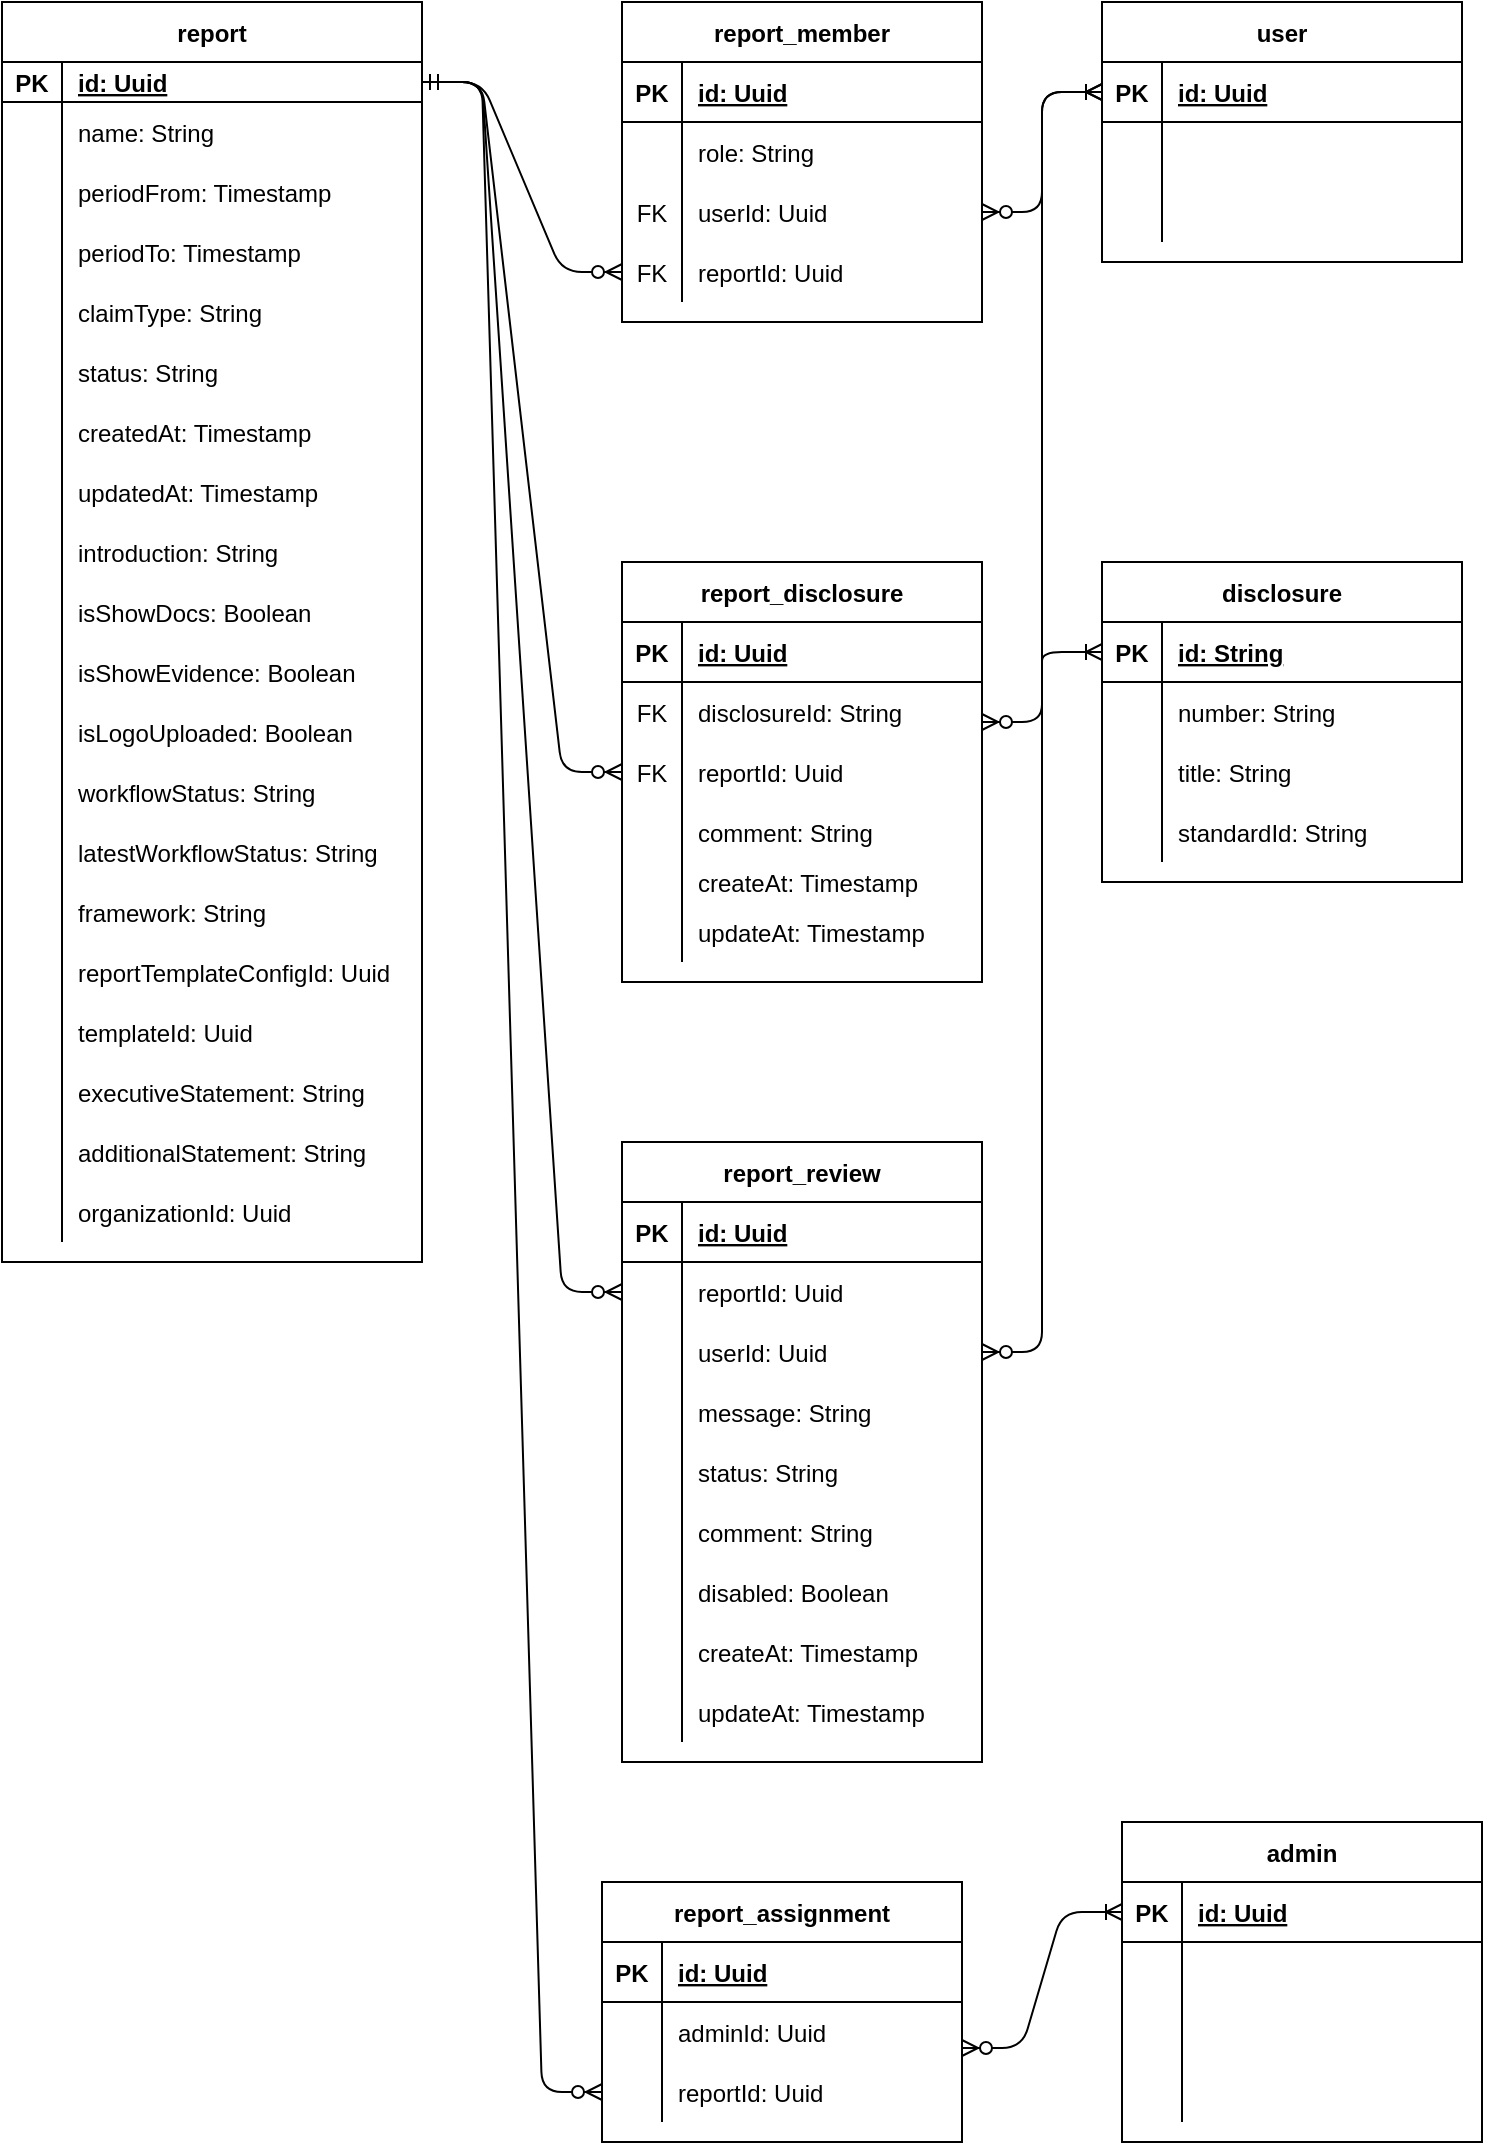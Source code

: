 <mxfile version="14.9.8" type="github"><diagram id="lxjf90XNxQV6InzGbW-x" name="Page-1"><mxGraphModel dx="1038" dy="1544" grid="1" gridSize="10" guides="1" tooltips="1" connect="1" arrows="1" fold="1" page="1" pageScale="1" pageWidth="850" pageHeight="1100" math="0" shadow="0"><root><mxCell id="0"/><mxCell id="1" parent="0"/><mxCell id="DvtVLFx4A5mAhRpWAj38-120" value="report" style="shape=table;startSize=30;container=1;collapsible=1;childLayout=tableLayout;fixedRows=1;rowLines=0;fontStyle=1;align=center;resizeLast=1;" vertex="1" parent="1"><mxGeometry x="50" y="-1080" width="210" height="630" as="geometry"><mxRectangle x="270" y="-360" width="70" height="30" as="alternateBounds"/></mxGeometry></mxCell><mxCell id="DvtVLFx4A5mAhRpWAj38-121" value="" style="shape=partialRectangle;collapsible=0;dropTarget=0;pointerEvents=0;fillColor=none;points=[[0,0.5],[1,0.5]];portConstraint=eastwest;top=0;left=0;right=0;bottom=0;" vertex="1" parent="DvtVLFx4A5mAhRpWAj38-120"><mxGeometry y="30" width="210" height="20" as="geometry"/></mxCell><mxCell id="DvtVLFx4A5mAhRpWAj38-122" value="PK" style="shape=partialRectangle;overflow=hidden;connectable=0;top=0;left=0;bottom=1;right=0;fontStyle=1;fillColor=none;" vertex="1" parent="DvtVLFx4A5mAhRpWAj38-121"><mxGeometry width="30" height="20" as="geometry"/></mxCell><mxCell id="DvtVLFx4A5mAhRpWAj38-123" value="id: Uuid" style="shape=partialRectangle;overflow=hidden;connectable=0;fillColor=none;top=0;left=0;bottom=1;right=0;align=left;spacingLeft=6;fontStyle=5;strokeWidth=1;" vertex="1" parent="DvtVLFx4A5mAhRpWAj38-121"><mxGeometry x="30" width="180" height="20" as="geometry"/></mxCell><mxCell id="DvtVLFx4A5mAhRpWAj38-127" value="" style="shape=partialRectangle;collapsible=0;dropTarget=0;pointerEvents=0;fillColor=none;points=[[0,0.5],[1,0.5]];portConstraint=eastwest;top=0;left=0;right=0;bottom=0;" vertex="1" parent="DvtVLFx4A5mAhRpWAj38-120"><mxGeometry y="50" width="210" height="30" as="geometry"/></mxCell><mxCell id="DvtVLFx4A5mAhRpWAj38-128" value="" style="shape=partialRectangle;overflow=hidden;connectable=0;fillColor=none;top=0;left=0;bottom=0;right=0;" vertex="1" parent="DvtVLFx4A5mAhRpWAj38-127"><mxGeometry width="30" height="30" as="geometry"/></mxCell><mxCell id="DvtVLFx4A5mAhRpWAj38-129" value="name: String" style="shape=partialRectangle;overflow=hidden;connectable=0;fillColor=none;top=0;left=0;bottom=0;right=0;align=left;spacingLeft=6;" vertex="1" parent="DvtVLFx4A5mAhRpWAj38-127"><mxGeometry x="30" width="180" height="30" as="geometry"/></mxCell><mxCell id="DvtVLFx4A5mAhRpWAj38-130" value="" style="shape=partialRectangle;collapsible=0;dropTarget=0;pointerEvents=0;fillColor=none;points=[[0,0.5],[1,0.5]];portConstraint=eastwest;top=0;left=0;right=0;bottom=0;" vertex="1" parent="DvtVLFx4A5mAhRpWAj38-120"><mxGeometry y="80" width="210" height="30" as="geometry"/></mxCell><mxCell id="DvtVLFx4A5mAhRpWAj38-131" value="" style="shape=partialRectangle;overflow=hidden;connectable=0;fillColor=none;top=0;left=0;bottom=0;right=0;" vertex="1" parent="DvtVLFx4A5mAhRpWAj38-130"><mxGeometry width="30" height="30" as="geometry"/></mxCell><mxCell id="DvtVLFx4A5mAhRpWAj38-132" value="periodFrom: Timestamp" style="shape=partialRectangle;overflow=hidden;connectable=0;fillColor=none;top=0;left=0;bottom=0;right=0;align=left;spacingLeft=6;" vertex="1" parent="DvtVLFx4A5mAhRpWAj38-130"><mxGeometry x="30" width="180" height="30" as="geometry"/></mxCell><mxCell id="DvtVLFx4A5mAhRpWAj38-133" value="" style="shape=partialRectangle;collapsible=0;dropTarget=0;pointerEvents=0;fillColor=none;points=[[0,0.5],[1,0.5]];portConstraint=eastwest;top=0;left=0;right=0;bottom=0;" vertex="1" parent="DvtVLFx4A5mAhRpWAj38-120"><mxGeometry y="110" width="210" height="30" as="geometry"/></mxCell><mxCell id="DvtVLFx4A5mAhRpWAj38-134" value="" style="shape=partialRectangle;overflow=hidden;connectable=0;fillColor=none;top=0;left=0;bottom=0;right=0;" vertex="1" parent="DvtVLFx4A5mAhRpWAj38-133"><mxGeometry width="30" height="30" as="geometry"/></mxCell><mxCell id="DvtVLFx4A5mAhRpWAj38-135" value="periodTo: Timestamp" style="shape=partialRectangle;overflow=hidden;connectable=0;fillColor=none;top=0;left=0;bottom=0;right=0;align=left;spacingLeft=6;" vertex="1" parent="DvtVLFx4A5mAhRpWAj38-133"><mxGeometry x="30" width="180" height="30" as="geometry"/></mxCell><mxCell id="DvtVLFx4A5mAhRpWAj38-136" value="" style="shape=partialRectangle;collapsible=0;dropTarget=0;pointerEvents=0;fillColor=none;points=[[0,0.5],[1,0.5]];portConstraint=eastwest;top=0;left=0;right=0;bottom=0;" vertex="1" parent="DvtVLFx4A5mAhRpWAj38-120"><mxGeometry y="140" width="210" height="30" as="geometry"/></mxCell><mxCell id="DvtVLFx4A5mAhRpWAj38-137" value="" style="shape=partialRectangle;overflow=hidden;connectable=0;fillColor=none;top=0;left=0;bottom=0;right=0;" vertex="1" parent="DvtVLFx4A5mAhRpWAj38-136"><mxGeometry width="30" height="30" as="geometry"/></mxCell><mxCell id="DvtVLFx4A5mAhRpWAj38-138" value="claimType: String" style="shape=partialRectangle;overflow=hidden;connectable=0;fillColor=none;top=0;left=0;bottom=0;right=0;align=left;spacingLeft=6;" vertex="1" parent="DvtVLFx4A5mAhRpWAj38-136"><mxGeometry x="30" width="180" height="30" as="geometry"/></mxCell><mxCell id="DvtVLFx4A5mAhRpWAj38-139" value="" style="shape=partialRectangle;collapsible=0;dropTarget=0;pointerEvents=0;fillColor=none;points=[[0,0.5],[1,0.5]];portConstraint=eastwest;top=0;left=0;right=0;bottom=0;" vertex="1" parent="DvtVLFx4A5mAhRpWAj38-120"><mxGeometry y="170" width="210" height="30" as="geometry"/></mxCell><mxCell id="DvtVLFx4A5mAhRpWAj38-140" value="" style="shape=partialRectangle;overflow=hidden;connectable=0;fillColor=none;top=0;left=0;bottom=0;right=0;" vertex="1" parent="DvtVLFx4A5mAhRpWAj38-139"><mxGeometry width="30" height="30" as="geometry"/></mxCell><mxCell id="DvtVLFx4A5mAhRpWAj38-141" value="status: String" style="shape=partialRectangle;overflow=hidden;connectable=0;fillColor=none;top=0;left=0;bottom=0;right=0;align=left;spacingLeft=6;" vertex="1" parent="DvtVLFx4A5mAhRpWAj38-139"><mxGeometry x="30" width="180" height="30" as="geometry"/></mxCell><mxCell id="DvtVLFx4A5mAhRpWAj38-142" value="" style="shape=partialRectangle;collapsible=0;dropTarget=0;pointerEvents=0;fillColor=none;points=[[0,0.5],[1,0.5]];portConstraint=eastwest;top=0;left=0;right=0;bottom=0;" vertex="1" parent="DvtVLFx4A5mAhRpWAj38-120"><mxGeometry y="200" width="210" height="30" as="geometry"/></mxCell><mxCell id="DvtVLFx4A5mAhRpWAj38-143" value="" style="shape=partialRectangle;overflow=hidden;connectable=0;fillColor=none;top=0;left=0;bottom=0;right=0;" vertex="1" parent="DvtVLFx4A5mAhRpWAj38-142"><mxGeometry width="30" height="30" as="geometry"/></mxCell><mxCell id="DvtVLFx4A5mAhRpWAj38-144" value="createdAt: Timestamp" style="shape=partialRectangle;overflow=hidden;connectable=0;fillColor=none;top=0;left=0;bottom=0;right=0;align=left;spacingLeft=6;" vertex="1" parent="DvtVLFx4A5mAhRpWAj38-142"><mxGeometry x="30" width="180" height="30" as="geometry"/></mxCell><mxCell id="DvtVLFx4A5mAhRpWAj38-145" value="" style="shape=partialRectangle;collapsible=0;dropTarget=0;pointerEvents=0;fillColor=none;points=[[0,0.5],[1,0.5]];portConstraint=eastwest;top=0;left=0;right=0;bottom=0;" vertex="1" parent="DvtVLFx4A5mAhRpWAj38-120"><mxGeometry y="230" width="210" height="30" as="geometry"/></mxCell><mxCell id="DvtVLFx4A5mAhRpWAj38-146" value="" style="shape=partialRectangle;overflow=hidden;connectable=0;fillColor=none;top=0;left=0;bottom=0;right=0;" vertex="1" parent="DvtVLFx4A5mAhRpWAj38-145"><mxGeometry width="30" height="30" as="geometry"/></mxCell><mxCell id="DvtVLFx4A5mAhRpWAj38-147" value="updatedAt: Timestamp" style="shape=partialRectangle;overflow=hidden;connectable=0;fillColor=none;top=0;left=0;bottom=0;right=0;align=left;spacingLeft=6;" vertex="1" parent="DvtVLFx4A5mAhRpWAj38-145"><mxGeometry x="30" width="180" height="30" as="geometry"/></mxCell><mxCell id="DvtVLFx4A5mAhRpWAj38-148" value="" style="shape=partialRectangle;collapsible=0;dropTarget=0;pointerEvents=0;fillColor=none;points=[[0,0.5],[1,0.5]];portConstraint=eastwest;top=0;left=0;right=0;bottom=0;" vertex="1" parent="DvtVLFx4A5mAhRpWAj38-120"><mxGeometry y="260" width="210" height="30" as="geometry"/></mxCell><mxCell id="DvtVLFx4A5mAhRpWAj38-149" value="" style="shape=partialRectangle;overflow=hidden;connectable=0;fillColor=none;top=0;left=0;bottom=0;right=0;" vertex="1" parent="DvtVLFx4A5mAhRpWAj38-148"><mxGeometry width="30" height="30" as="geometry"/></mxCell><mxCell id="DvtVLFx4A5mAhRpWAj38-150" value="introduction: String" style="shape=partialRectangle;overflow=hidden;connectable=0;fillColor=none;top=0;left=0;bottom=0;right=0;align=left;spacingLeft=6;" vertex="1" parent="DvtVLFx4A5mAhRpWAj38-148"><mxGeometry x="30" width="180" height="30" as="geometry"/></mxCell><mxCell id="DvtVLFx4A5mAhRpWAj38-151" value="" style="shape=partialRectangle;collapsible=0;dropTarget=0;pointerEvents=0;fillColor=none;points=[[0,0.5],[1,0.5]];portConstraint=eastwest;top=0;left=0;right=0;bottom=0;" vertex="1" parent="DvtVLFx4A5mAhRpWAj38-120"><mxGeometry y="290" width="210" height="30" as="geometry"/></mxCell><mxCell id="DvtVLFx4A5mAhRpWAj38-152" value="" style="shape=partialRectangle;overflow=hidden;connectable=0;fillColor=none;top=0;left=0;bottom=0;right=0;" vertex="1" parent="DvtVLFx4A5mAhRpWAj38-151"><mxGeometry width="30" height="30" as="geometry"/></mxCell><mxCell id="DvtVLFx4A5mAhRpWAj38-153" value="isShowDocs: Boolean" style="shape=partialRectangle;overflow=hidden;connectable=0;fillColor=none;top=0;left=0;bottom=0;right=0;align=left;spacingLeft=6;" vertex="1" parent="DvtVLFx4A5mAhRpWAj38-151"><mxGeometry x="30" width="180" height="30" as="geometry"/></mxCell><mxCell id="DvtVLFx4A5mAhRpWAj38-154" value="" style="shape=partialRectangle;collapsible=0;dropTarget=0;pointerEvents=0;fillColor=none;points=[[0,0.5],[1,0.5]];portConstraint=eastwest;top=0;left=0;right=0;bottom=0;" vertex="1" parent="DvtVLFx4A5mAhRpWAj38-120"><mxGeometry y="320" width="210" height="30" as="geometry"/></mxCell><mxCell id="DvtVLFx4A5mAhRpWAj38-155" value="" style="shape=partialRectangle;overflow=hidden;connectable=0;fillColor=none;top=0;left=0;bottom=0;right=0;" vertex="1" parent="DvtVLFx4A5mAhRpWAj38-154"><mxGeometry width="30" height="30" as="geometry"/></mxCell><mxCell id="DvtVLFx4A5mAhRpWAj38-156" value="isShowEvidence: Boolean" style="shape=partialRectangle;overflow=hidden;connectable=0;fillColor=none;top=0;left=0;bottom=0;right=0;align=left;spacingLeft=6;" vertex="1" parent="DvtVLFx4A5mAhRpWAj38-154"><mxGeometry x="30" width="180" height="30" as="geometry"/></mxCell><mxCell id="DvtVLFx4A5mAhRpWAj38-157" value="" style="shape=partialRectangle;collapsible=0;dropTarget=0;pointerEvents=0;fillColor=none;points=[[0,0.5],[1,0.5]];portConstraint=eastwest;top=0;left=0;right=0;bottom=0;" vertex="1" parent="DvtVLFx4A5mAhRpWAj38-120"><mxGeometry y="350" width="210" height="30" as="geometry"/></mxCell><mxCell id="DvtVLFx4A5mAhRpWAj38-158" value="" style="shape=partialRectangle;overflow=hidden;connectable=0;fillColor=none;top=0;left=0;bottom=0;right=0;" vertex="1" parent="DvtVLFx4A5mAhRpWAj38-157"><mxGeometry width="30" height="30" as="geometry"/></mxCell><mxCell id="DvtVLFx4A5mAhRpWAj38-159" value="isLogoUploaded: Boolean" style="shape=partialRectangle;overflow=hidden;connectable=0;fillColor=none;top=0;left=0;bottom=0;right=0;align=left;spacingLeft=6;" vertex="1" parent="DvtVLFx4A5mAhRpWAj38-157"><mxGeometry x="30" width="180" height="30" as="geometry"/></mxCell><mxCell id="DvtVLFx4A5mAhRpWAj38-160" value="" style="shape=partialRectangle;collapsible=0;dropTarget=0;pointerEvents=0;fillColor=none;points=[[0,0.5],[1,0.5]];portConstraint=eastwest;top=0;left=0;right=0;bottom=0;" vertex="1" parent="DvtVLFx4A5mAhRpWAj38-120"><mxGeometry y="380" width="210" height="30" as="geometry"/></mxCell><mxCell id="DvtVLFx4A5mAhRpWAj38-161" value="" style="shape=partialRectangle;overflow=hidden;connectable=0;fillColor=none;top=0;left=0;bottom=0;right=0;" vertex="1" parent="DvtVLFx4A5mAhRpWAj38-160"><mxGeometry width="30" height="30" as="geometry"/></mxCell><mxCell id="DvtVLFx4A5mAhRpWAj38-162" value="workflowStatus: String" style="shape=partialRectangle;overflow=hidden;connectable=0;fillColor=none;top=0;left=0;bottom=0;right=0;align=left;spacingLeft=6;" vertex="1" parent="DvtVLFx4A5mAhRpWAj38-160"><mxGeometry x="30" width="180" height="30" as="geometry"/></mxCell><mxCell id="DvtVLFx4A5mAhRpWAj38-163" value="" style="shape=partialRectangle;collapsible=0;dropTarget=0;pointerEvents=0;fillColor=none;points=[[0,0.5],[1,0.5]];portConstraint=eastwest;top=0;left=0;right=0;bottom=0;" vertex="1" parent="DvtVLFx4A5mAhRpWAj38-120"><mxGeometry y="410" width="210" height="30" as="geometry"/></mxCell><mxCell id="DvtVLFx4A5mAhRpWAj38-164" value="" style="shape=partialRectangle;overflow=hidden;connectable=0;fillColor=none;top=0;left=0;bottom=0;right=0;" vertex="1" parent="DvtVLFx4A5mAhRpWAj38-163"><mxGeometry width="30" height="30" as="geometry"/></mxCell><mxCell id="DvtVLFx4A5mAhRpWAj38-165" value="latestWorkflowStatus: String" style="shape=partialRectangle;overflow=hidden;connectable=0;fillColor=none;top=0;left=0;bottom=0;right=0;align=left;spacingLeft=6;" vertex="1" parent="DvtVLFx4A5mAhRpWAj38-163"><mxGeometry x="30" width="180" height="30" as="geometry"/></mxCell><mxCell id="DvtVLFx4A5mAhRpWAj38-166" value="" style="shape=partialRectangle;collapsible=0;dropTarget=0;pointerEvents=0;fillColor=none;points=[[0,0.5],[1,0.5]];portConstraint=eastwest;top=0;left=0;right=0;bottom=0;" vertex="1" parent="DvtVLFx4A5mAhRpWAj38-120"><mxGeometry y="440" width="210" height="30" as="geometry"/></mxCell><mxCell id="DvtVLFx4A5mAhRpWAj38-167" value="" style="shape=partialRectangle;overflow=hidden;connectable=0;fillColor=none;top=0;left=0;bottom=0;right=0;" vertex="1" parent="DvtVLFx4A5mAhRpWAj38-166"><mxGeometry width="30" height="30" as="geometry"/></mxCell><mxCell id="DvtVLFx4A5mAhRpWAj38-168" value="framework: String" style="shape=partialRectangle;overflow=hidden;connectable=0;fillColor=none;top=0;left=0;bottom=0;right=0;align=left;spacingLeft=6;" vertex="1" parent="DvtVLFx4A5mAhRpWAj38-166"><mxGeometry x="30" width="180" height="30" as="geometry"/></mxCell><mxCell id="DvtVLFx4A5mAhRpWAj38-169" value="" style="shape=partialRectangle;collapsible=0;dropTarget=0;pointerEvents=0;fillColor=none;points=[[0,0.5],[1,0.5]];portConstraint=eastwest;top=0;left=0;right=0;bottom=0;" vertex="1" parent="DvtVLFx4A5mAhRpWAj38-120"><mxGeometry y="470" width="210" height="30" as="geometry"/></mxCell><mxCell id="DvtVLFx4A5mAhRpWAj38-170" value="" style="shape=partialRectangle;overflow=hidden;connectable=0;fillColor=none;top=0;left=0;bottom=0;right=0;" vertex="1" parent="DvtVLFx4A5mAhRpWAj38-169"><mxGeometry width="30" height="30" as="geometry"/></mxCell><mxCell id="DvtVLFx4A5mAhRpWAj38-171" value="reportTemplateConfigId: Uuid" style="shape=partialRectangle;overflow=hidden;connectable=0;fillColor=none;top=0;left=0;bottom=0;right=0;align=left;spacingLeft=6;" vertex="1" parent="DvtVLFx4A5mAhRpWAj38-169"><mxGeometry x="30" width="180" height="30" as="geometry"/></mxCell><mxCell id="DvtVLFx4A5mAhRpWAj38-181" value="" style="shape=partialRectangle;collapsible=0;dropTarget=0;pointerEvents=0;fillColor=none;points=[[0,0.5],[1,0.5]];portConstraint=eastwest;top=0;left=0;right=0;bottom=0;" vertex="1" parent="DvtVLFx4A5mAhRpWAj38-120"><mxGeometry y="500" width="210" height="30" as="geometry"/></mxCell><mxCell id="DvtVLFx4A5mAhRpWAj38-182" value="" style="shape=partialRectangle;overflow=hidden;connectable=0;fillColor=none;top=0;left=0;bottom=0;right=0;" vertex="1" parent="DvtVLFx4A5mAhRpWAj38-181"><mxGeometry width="30" height="30" as="geometry"/></mxCell><mxCell id="DvtVLFx4A5mAhRpWAj38-183" value="templateId: Uuid" style="shape=partialRectangle;overflow=hidden;connectable=0;fillColor=none;top=0;left=0;bottom=0;right=0;align=left;spacingLeft=6;" vertex="1" parent="DvtVLFx4A5mAhRpWAj38-181"><mxGeometry x="30" width="180" height="30" as="geometry"/></mxCell><mxCell id="DvtVLFx4A5mAhRpWAj38-190" value="" style="shape=partialRectangle;collapsible=0;dropTarget=0;pointerEvents=0;fillColor=none;points=[[0,0.5],[1,0.5]];portConstraint=eastwest;top=0;left=0;right=0;bottom=0;" vertex="1" parent="DvtVLFx4A5mAhRpWAj38-120"><mxGeometry y="530" width="210" height="30" as="geometry"/></mxCell><mxCell id="DvtVLFx4A5mAhRpWAj38-191" value="" style="shape=partialRectangle;overflow=hidden;connectable=0;fillColor=none;top=0;left=0;bottom=0;right=0;" vertex="1" parent="DvtVLFx4A5mAhRpWAj38-190"><mxGeometry width="30" height="30" as="geometry"/></mxCell><mxCell id="DvtVLFx4A5mAhRpWAj38-192" value="executiveStatement: String" style="shape=partialRectangle;overflow=hidden;connectable=0;fillColor=none;top=0;left=0;bottom=0;right=0;align=left;spacingLeft=6;" vertex="1" parent="DvtVLFx4A5mAhRpWAj38-190"><mxGeometry x="30" width="180" height="30" as="geometry"/></mxCell><mxCell id="DvtVLFx4A5mAhRpWAj38-193" value="" style="shape=partialRectangle;collapsible=0;dropTarget=0;pointerEvents=0;fillColor=none;points=[[0,0.5],[1,0.5]];portConstraint=eastwest;top=0;left=0;right=0;bottom=0;" vertex="1" parent="DvtVLFx4A5mAhRpWAj38-120"><mxGeometry y="560" width="210" height="30" as="geometry"/></mxCell><mxCell id="DvtVLFx4A5mAhRpWAj38-194" value="" style="shape=partialRectangle;overflow=hidden;connectable=0;fillColor=none;top=0;left=0;bottom=0;right=0;" vertex="1" parent="DvtVLFx4A5mAhRpWAj38-193"><mxGeometry width="30" height="30" as="geometry"/></mxCell><mxCell id="DvtVLFx4A5mAhRpWAj38-195" value="additionalStatement: String" style="shape=partialRectangle;overflow=hidden;connectable=0;fillColor=none;top=0;left=0;bottom=0;right=0;align=left;spacingLeft=6;" vertex="1" parent="DvtVLFx4A5mAhRpWAj38-193"><mxGeometry x="30" width="180" height="30" as="geometry"/></mxCell><mxCell id="DvtVLFx4A5mAhRpWAj38-196" value="" style="shape=partialRectangle;collapsible=0;dropTarget=0;pointerEvents=0;fillColor=none;points=[[0,0.5],[1,0.5]];portConstraint=eastwest;top=0;left=0;right=0;bottom=0;" vertex="1" parent="DvtVLFx4A5mAhRpWAj38-120"><mxGeometry y="590" width="210" height="30" as="geometry"/></mxCell><mxCell id="DvtVLFx4A5mAhRpWAj38-197" value="" style="shape=partialRectangle;overflow=hidden;connectable=0;fillColor=none;top=0;left=0;bottom=0;right=0;" vertex="1" parent="DvtVLFx4A5mAhRpWAj38-196"><mxGeometry width="30" height="30" as="geometry"/></mxCell><mxCell id="DvtVLFx4A5mAhRpWAj38-198" value="organizationId: Uuid" style="shape=partialRectangle;overflow=hidden;connectable=0;fillColor=none;top=0;left=0;bottom=0;right=0;align=left;spacingLeft=6;" vertex="1" parent="DvtVLFx4A5mAhRpWAj38-196"><mxGeometry x="30" width="180" height="30" as="geometry"/></mxCell><mxCell id="DvtVLFx4A5mAhRpWAj38-218" value="report_member" style="shape=table;startSize=30;container=1;collapsible=1;childLayout=tableLayout;fixedRows=1;rowLines=0;fontStyle=1;align=center;resizeLast=1;strokeColor=#000000;strokeWidth=1;fillColor=none;" vertex="1" parent="1"><mxGeometry x="360" y="-1080" width="180" height="160" as="geometry"/></mxCell><mxCell id="DvtVLFx4A5mAhRpWAj38-219" value="" style="shape=partialRectangle;collapsible=0;dropTarget=0;pointerEvents=0;fillColor=none;top=0;left=0;bottom=1;right=0;points=[[0,0.5],[1,0.5]];portConstraint=eastwest;" vertex="1" parent="DvtVLFx4A5mAhRpWAj38-218"><mxGeometry y="30" width="180" height="30" as="geometry"/></mxCell><mxCell id="DvtVLFx4A5mAhRpWAj38-220" value="PK" style="shape=partialRectangle;connectable=0;fillColor=none;top=0;left=0;bottom=0;right=0;fontStyle=1;overflow=hidden;" vertex="1" parent="DvtVLFx4A5mAhRpWAj38-219"><mxGeometry width="30" height="30" as="geometry"/></mxCell><mxCell id="DvtVLFx4A5mAhRpWAj38-221" value="id: Uuid" style="shape=partialRectangle;connectable=0;fillColor=none;top=0;left=0;bottom=0;right=0;align=left;spacingLeft=6;fontStyle=5;overflow=hidden;" vertex="1" parent="DvtVLFx4A5mAhRpWAj38-219"><mxGeometry x="30" width="150" height="30" as="geometry"/></mxCell><mxCell id="DvtVLFx4A5mAhRpWAj38-222" value="" style="shape=partialRectangle;collapsible=0;dropTarget=0;pointerEvents=0;fillColor=none;top=0;left=0;bottom=0;right=0;points=[[0,0.5],[1,0.5]];portConstraint=eastwest;" vertex="1" parent="DvtVLFx4A5mAhRpWAj38-218"><mxGeometry y="60" width="180" height="30" as="geometry"/></mxCell><mxCell id="DvtVLFx4A5mAhRpWAj38-223" value="" style="shape=partialRectangle;connectable=0;fillColor=none;top=0;left=0;bottom=0;right=0;editable=1;overflow=hidden;" vertex="1" parent="DvtVLFx4A5mAhRpWAj38-222"><mxGeometry width="30" height="30" as="geometry"/></mxCell><mxCell id="DvtVLFx4A5mAhRpWAj38-224" value="role: String" style="shape=partialRectangle;connectable=0;fillColor=none;top=0;left=0;bottom=0;right=0;align=left;spacingLeft=6;overflow=hidden;" vertex="1" parent="DvtVLFx4A5mAhRpWAj38-222"><mxGeometry x="30" width="150" height="30" as="geometry"/></mxCell><mxCell id="DvtVLFx4A5mAhRpWAj38-225" value="" style="shape=partialRectangle;collapsible=0;dropTarget=0;pointerEvents=0;fillColor=none;top=0;left=0;bottom=0;right=0;points=[[0,0.5],[1,0.5]];portConstraint=eastwest;" vertex="1" parent="DvtVLFx4A5mAhRpWAj38-218"><mxGeometry y="90" width="180" height="30" as="geometry"/></mxCell><mxCell id="DvtVLFx4A5mAhRpWAj38-226" value="FK" style="shape=partialRectangle;connectable=0;fillColor=none;top=0;left=0;bottom=0;right=0;editable=1;overflow=hidden;" vertex="1" parent="DvtVLFx4A5mAhRpWAj38-225"><mxGeometry width="30" height="30" as="geometry"/></mxCell><mxCell id="DvtVLFx4A5mAhRpWAj38-227" value="userId: Uuid" style="shape=partialRectangle;connectable=0;fillColor=none;top=0;left=0;bottom=0;right=0;align=left;spacingLeft=6;overflow=hidden;" vertex="1" parent="DvtVLFx4A5mAhRpWAj38-225"><mxGeometry x="30" width="150" height="30" as="geometry"/></mxCell><mxCell id="DvtVLFx4A5mAhRpWAj38-228" value="" style="shape=partialRectangle;collapsible=0;dropTarget=0;pointerEvents=0;fillColor=none;top=0;left=0;bottom=0;right=0;points=[[0,0.5],[1,0.5]];portConstraint=eastwest;" vertex="1" parent="DvtVLFx4A5mAhRpWAj38-218"><mxGeometry y="120" width="180" height="30" as="geometry"/></mxCell><mxCell id="DvtVLFx4A5mAhRpWAj38-229" value="FK" style="shape=partialRectangle;connectable=0;fillColor=none;top=0;left=0;bottom=0;right=0;editable=1;overflow=hidden;" vertex="1" parent="DvtVLFx4A5mAhRpWAj38-228"><mxGeometry width="30" height="30" as="geometry"/></mxCell><mxCell id="DvtVLFx4A5mAhRpWAj38-230" value="reportId: Uuid" style="shape=partialRectangle;connectable=0;fillColor=none;top=0;left=0;bottom=0;right=0;align=left;spacingLeft=6;overflow=hidden;" vertex="1" parent="DvtVLFx4A5mAhRpWAj38-228"><mxGeometry x="30" width="150" height="30" as="geometry"/></mxCell><mxCell id="DvtVLFx4A5mAhRpWAj38-232" value="user" style="shape=table;startSize=30;container=1;collapsible=1;childLayout=tableLayout;fixedRows=1;rowLines=0;fontStyle=1;align=center;resizeLast=1;strokeColor=#000000;strokeWidth=1;fillColor=none;" vertex="1" parent="1"><mxGeometry x="600" y="-1080" width="180" height="130" as="geometry"/></mxCell><mxCell id="DvtVLFx4A5mAhRpWAj38-233" value="" style="shape=partialRectangle;collapsible=0;dropTarget=0;pointerEvents=0;fillColor=none;top=0;left=0;bottom=1;right=0;points=[[0,0.5],[1,0.5]];portConstraint=eastwest;" vertex="1" parent="DvtVLFx4A5mAhRpWAj38-232"><mxGeometry y="30" width="180" height="30" as="geometry"/></mxCell><mxCell id="DvtVLFx4A5mAhRpWAj38-234" value="PK" style="shape=partialRectangle;connectable=0;fillColor=none;top=0;left=0;bottom=0;right=0;fontStyle=1;overflow=hidden;" vertex="1" parent="DvtVLFx4A5mAhRpWAj38-233"><mxGeometry width="30" height="30" as="geometry"/></mxCell><mxCell id="DvtVLFx4A5mAhRpWAj38-235" value="id: Uuid" style="shape=partialRectangle;connectable=0;fillColor=none;top=0;left=0;bottom=0;right=0;align=left;spacingLeft=6;fontStyle=5;overflow=hidden;" vertex="1" parent="DvtVLFx4A5mAhRpWAj38-233"><mxGeometry x="30" width="150" height="30" as="geometry"/></mxCell><mxCell id="DvtVLFx4A5mAhRpWAj38-239" value="" style="shape=partialRectangle;collapsible=0;dropTarget=0;pointerEvents=0;fillColor=none;top=0;left=0;bottom=0;right=0;points=[[0,0.5],[1,0.5]];portConstraint=eastwest;" vertex="1" parent="DvtVLFx4A5mAhRpWAj38-232"><mxGeometry y="60" width="180" height="30" as="geometry"/></mxCell><mxCell id="DvtVLFx4A5mAhRpWAj38-240" value="" style="shape=partialRectangle;connectable=0;fillColor=none;top=0;left=0;bottom=0;right=0;editable=1;overflow=hidden;" vertex="1" parent="DvtVLFx4A5mAhRpWAj38-239"><mxGeometry width="30" height="30" as="geometry"/></mxCell><mxCell id="DvtVLFx4A5mAhRpWAj38-241" value="" style="shape=partialRectangle;connectable=0;fillColor=none;top=0;left=0;bottom=0;right=0;align=left;spacingLeft=6;overflow=hidden;" vertex="1" parent="DvtVLFx4A5mAhRpWAj38-239"><mxGeometry x="30" width="150" height="30" as="geometry"/></mxCell><mxCell id="DvtVLFx4A5mAhRpWAj38-242" value="" style="shape=partialRectangle;collapsible=0;dropTarget=0;pointerEvents=0;fillColor=none;top=0;left=0;bottom=0;right=0;points=[[0,0.5],[1,0.5]];portConstraint=eastwest;" vertex="1" parent="DvtVLFx4A5mAhRpWAj38-232"><mxGeometry y="90" width="180" height="30" as="geometry"/></mxCell><mxCell id="DvtVLFx4A5mAhRpWAj38-243" value="" style="shape=partialRectangle;connectable=0;fillColor=none;top=0;left=0;bottom=0;right=0;editable=1;overflow=hidden;" vertex="1" parent="DvtVLFx4A5mAhRpWAj38-242"><mxGeometry width="30" height="30" as="geometry"/></mxCell><mxCell id="DvtVLFx4A5mAhRpWAj38-244" value="" style="shape=partialRectangle;connectable=0;fillColor=none;top=0;left=0;bottom=0;right=0;align=left;spacingLeft=6;overflow=hidden;" vertex="1" parent="DvtVLFx4A5mAhRpWAj38-242"><mxGeometry x="30" width="150" height="30" as="geometry"/></mxCell><mxCell id="DvtVLFx4A5mAhRpWAj38-246" value="" style="edgeStyle=entityRelationEdgeStyle;fontSize=12;html=1;endArrow=ERzeroToMany;startArrow=ERmandOne;exitX=1;exitY=0.5;exitDx=0;exitDy=0;entryX=0;entryY=0.5;entryDx=0;entryDy=0;" edge="1" parent="1" source="DvtVLFx4A5mAhRpWAj38-121" target="DvtVLFx4A5mAhRpWAj38-228"><mxGeometry width="100" height="100" relative="1" as="geometry"><mxPoint x="510" y="-800" as="sourcePoint"/><mxPoint x="610" y="-900" as="targetPoint"/></mxGeometry></mxCell><mxCell id="DvtVLFx4A5mAhRpWAj38-248" value="" style="edgeStyle=entityRelationEdgeStyle;fontSize=12;html=1;endArrow=ERoneToMany;startArrow=ERzeroToMany;entryX=0;entryY=0.5;entryDx=0;entryDy=0;exitX=1;exitY=0.5;exitDx=0;exitDy=0;" edge="1" parent="1" source="DvtVLFx4A5mAhRpWAj38-225" target="DvtVLFx4A5mAhRpWAj38-233"><mxGeometry width="100" height="100" relative="1" as="geometry"><mxPoint x="480" y="-970" as="sourcePoint"/><mxPoint x="610" y="-900" as="targetPoint"/></mxGeometry></mxCell><mxCell id="DvtVLFx4A5mAhRpWAj38-262" value="disclosure" style="shape=table;startSize=30;container=1;collapsible=1;childLayout=tableLayout;fixedRows=1;rowLines=0;fontStyle=1;align=center;resizeLast=1;strokeColor=#000000;strokeWidth=1;fillColor=none;" vertex="1" parent="1"><mxGeometry x="600" y="-800" width="180" height="160" as="geometry"/></mxCell><mxCell id="DvtVLFx4A5mAhRpWAj38-263" value="" style="shape=partialRectangle;collapsible=0;dropTarget=0;pointerEvents=0;fillColor=none;top=0;left=0;bottom=1;right=0;points=[[0,0.5],[1,0.5]];portConstraint=eastwest;" vertex="1" parent="DvtVLFx4A5mAhRpWAj38-262"><mxGeometry y="30" width="180" height="30" as="geometry"/></mxCell><mxCell id="DvtVLFx4A5mAhRpWAj38-264" value="PK" style="shape=partialRectangle;connectable=0;fillColor=none;top=0;left=0;bottom=0;right=0;fontStyle=1;overflow=hidden;" vertex="1" parent="DvtVLFx4A5mAhRpWAj38-263"><mxGeometry width="30" height="30" as="geometry"/></mxCell><mxCell id="DvtVLFx4A5mAhRpWAj38-265" value="id: String" style="shape=partialRectangle;connectable=0;fillColor=none;top=0;left=0;bottom=0;right=0;align=left;spacingLeft=6;fontStyle=5;overflow=hidden;" vertex="1" parent="DvtVLFx4A5mAhRpWAj38-263"><mxGeometry x="30" width="150" height="30" as="geometry"/></mxCell><mxCell id="DvtVLFx4A5mAhRpWAj38-266" value="" style="shape=partialRectangle;collapsible=0;dropTarget=0;pointerEvents=0;fillColor=none;top=0;left=0;bottom=0;right=0;points=[[0,0.5],[1,0.5]];portConstraint=eastwest;" vertex="1" parent="DvtVLFx4A5mAhRpWAj38-262"><mxGeometry y="60" width="180" height="30" as="geometry"/></mxCell><mxCell id="DvtVLFx4A5mAhRpWAj38-267" value="" style="shape=partialRectangle;connectable=0;fillColor=none;top=0;left=0;bottom=0;right=0;editable=1;overflow=hidden;" vertex="1" parent="DvtVLFx4A5mAhRpWAj38-266"><mxGeometry width="30" height="30" as="geometry"/></mxCell><mxCell id="DvtVLFx4A5mAhRpWAj38-268" value="number: String" style="shape=partialRectangle;connectable=0;fillColor=none;top=0;left=0;bottom=0;right=0;align=left;spacingLeft=6;overflow=hidden;" vertex="1" parent="DvtVLFx4A5mAhRpWAj38-266"><mxGeometry x="30" width="150" height="30" as="geometry"/></mxCell><mxCell id="DvtVLFx4A5mAhRpWAj38-269" value="" style="shape=partialRectangle;collapsible=0;dropTarget=0;pointerEvents=0;fillColor=none;top=0;left=0;bottom=0;right=0;points=[[0,0.5],[1,0.5]];portConstraint=eastwest;" vertex="1" parent="DvtVLFx4A5mAhRpWAj38-262"><mxGeometry y="90" width="180" height="30" as="geometry"/></mxCell><mxCell id="DvtVLFx4A5mAhRpWAj38-270" value="" style="shape=partialRectangle;connectable=0;fillColor=none;top=0;left=0;bottom=0;right=0;editable=1;overflow=hidden;" vertex="1" parent="DvtVLFx4A5mAhRpWAj38-269"><mxGeometry width="30" height="30" as="geometry"/></mxCell><mxCell id="DvtVLFx4A5mAhRpWAj38-271" value="title: String" style="shape=partialRectangle;connectable=0;fillColor=none;top=0;left=0;bottom=0;right=0;align=left;spacingLeft=6;overflow=hidden;" vertex="1" parent="DvtVLFx4A5mAhRpWAj38-269"><mxGeometry x="30" width="150" height="30" as="geometry"/></mxCell><mxCell id="DvtVLFx4A5mAhRpWAj38-272" value="" style="shape=partialRectangle;collapsible=0;dropTarget=0;pointerEvents=0;fillColor=none;top=0;left=0;bottom=0;right=0;points=[[0,0.5],[1,0.5]];portConstraint=eastwest;" vertex="1" parent="DvtVLFx4A5mAhRpWAj38-262"><mxGeometry y="120" width="180" height="30" as="geometry"/></mxCell><mxCell id="DvtVLFx4A5mAhRpWAj38-273" value="" style="shape=partialRectangle;connectable=0;fillColor=none;top=0;left=0;bottom=0;right=0;editable=1;overflow=hidden;" vertex="1" parent="DvtVLFx4A5mAhRpWAj38-272"><mxGeometry width="30" height="30" as="geometry"/></mxCell><mxCell id="DvtVLFx4A5mAhRpWAj38-274" value="standardId: String" style="shape=partialRectangle;connectable=0;fillColor=none;top=0;left=0;bottom=0;right=0;align=left;spacingLeft=6;overflow=hidden;" vertex="1" parent="DvtVLFx4A5mAhRpWAj38-272"><mxGeometry x="30" width="150" height="30" as="geometry"/></mxCell><mxCell id="DvtVLFx4A5mAhRpWAj38-275" value="report_disclosure" style="shape=table;startSize=30;container=1;collapsible=1;childLayout=tableLayout;fixedRows=1;rowLines=0;fontStyle=1;align=center;resizeLast=1;strokeColor=#000000;strokeWidth=1;fillColor=none;" vertex="1" parent="1"><mxGeometry x="360" y="-800" width="180" height="210" as="geometry"/></mxCell><mxCell id="DvtVLFx4A5mAhRpWAj38-276" value="" style="shape=partialRectangle;collapsible=0;dropTarget=0;pointerEvents=0;fillColor=none;top=0;left=0;bottom=1;right=0;points=[[0,0.5],[1,0.5]];portConstraint=eastwest;" vertex="1" parent="DvtVLFx4A5mAhRpWAj38-275"><mxGeometry y="30" width="180" height="30" as="geometry"/></mxCell><mxCell id="DvtVLFx4A5mAhRpWAj38-277" value="PK" style="shape=partialRectangle;connectable=0;fillColor=none;top=0;left=0;bottom=0;right=0;fontStyle=1;overflow=hidden;" vertex="1" parent="DvtVLFx4A5mAhRpWAj38-276"><mxGeometry width="30" height="30" as="geometry"/></mxCell><mxCell id="DvtVLFx4A5mAhRpWAj38-278" value="id: Uuid" style="shape=partialRectangle;connectable=0;fillColor=none;top=0;left=0;bottom=0;right=0;align=left;spacingLeft=6;fontStyle=5;overflow=hidden;" vertex="1" parent="DvtVLFx4A5mAhRpWAj38-276"><mxGeometry x="30" width="150" height="30" as="geometry"/></mxCell><mxCell id="DvtVLFx4A5mAhRpWAj38-279" value="" style="shape=partialRectangle;collapsible=0;dropTarget=0;pointerEvents=0;fillColor=none;top=0;left=0;bottom=0;right=0;points=[[0,0.5],[1,0.5]];portConstraint=eastwest;" vertex="1" parent="DvtVLFx4A5mAhRpWAj38-275"><mxGeometry y="60" width="180" height="30" as="geometry"/></mxCell><mxCell id="DvtVLFx4A5mAhRpWAj38-280" value="FK" style="shape=partialRectangle;connectable=0;fillColor=none;top=0;left=0;bottom=0;right=0;editable=1;overflow=hidden;" vertex="1" parent="DvtVLFx4A5mAhRpWAj38-279"><mxGeometry width="30" height="30" as="geometry"/></mxCell><mxCell id="DvtVLFx4A5mAhRpWAj38-281" value="disclosureId: String" style="shape=partialRectangle;connectable=0;fillColor=none;top=0;left=0;bottom=0;right=0;align=left;spacingLeft=6;overflow=hidden;" vertex="1" parent="DvtVLFx4A5mAhRpWAj38-279"><mxGeometry x="30" width="150" height="30" as="geometry"/></mxCell><mxCell id="DvtVLFx4A5mAhRpWAj38-282" value="" style="shape=partialRectangle;collapsible=0;dropTarget=0;pointerEvents=0;fillColor=none;top=0;left=0;bottom=0;right=0;points=[[0,0.5],[1,0.5]];portConstraint=eastwest;" vertex="1" parent="DvtVLFx4A5mAhRpWAj38-275"><mxGeometry y="90" width="180" height="30" as="geometry"/></mxCell><mxCell id="DvtVLFx4A5mAhRpWAj38-283" value="FK" style="shape=partialRectangle;connectable=0;fillColor=none;top=0;left=0;bottom=0;right=0;editable=1;overflow=hidden;" vertex="1" parent="DvtVLFx4A5mAhRpWAj38-282"><mxGeometry width="30" height="30" as="geometry"/></mxCell><mxCell id="DvtVLFx4A5mAhRpWAj38-284" value="reportId: Uuid" style="shape=partialRectangle;connectable=0;fillColor=none;top=0;left=0;bottom=0;right=0;align=left;spacingLeft=6;overflow=hidden;" vertex="1" parent="DvtVLFx4A5mAhRpWAj38-282"><mxGeometry x="30" width="150" height="30" as="geometry"/></mxCell><mxCell id="DvtVLFx4A5mAhRpWAj38-285" value="" style="shape=partialRectangle;collapsible=0;dropTarget=0;pointerEvents=0;fillColor=none;top=0;left=0;bottom=0;right=0;points=[[0,0.5],[1,0.5]];portConstraint=eastwest;" vertex="1" parent="DvtVLFx4A5mAhRpWAj38-275"><mxGeometry y="120" width="180" height="30" as="geometry"/></mxCell><mxCell id="DvtVLFx4A5mAhRpWAj38-286" value="" style="shape=partialRectangle;connectable=0;fillColor=none;top=0;left=0;bottom=0;right=0;editable=1;overflow=hidden;" vertex="1" parent="DvtVLFx4A5mAhRpWAj38-285"><mxGeometry width="30" height="30" as="geometry"/></mxCell><mxCell id="DvtVLFx4A5mAhRpWAj38-287" value="comment: String" style="shape=partialRectangle;connectable=0;fillColor=none;top=0;left=0;bottom=0;right=0;align=left;spacingLeft=6;overflow=hidden;" vertex="1" parent="DvtVLFx4A5mAhRpWAj38-285"><mxGeometry x="30" width="150" height="30" as="geometry"/></mxCell><mxCell id="DvtVLFx4A5mAhRpWAj38-288" value="" style="shape=partialRectangle;collapsible=0;dropTarget=0;pointerEvents=0;fillColor=none;top=0;left=0;bottom=0;right=0;points=[[0,0.5],[1,0.5]];portConstraint=eastwest;" vertex="1" parent="DvtVLFx4A5mAhRpWAj38-275"><mxGeometry y="150" width="180" height="20" as="geometry"/></mxCell><mxCell id="DvtVLFx4A5mAhRpWAj38-289" value="" style="shape=partialRectangle;connectable=0;fillColor=none;top=0;left=0;bottom=0;right=0;editable=1;overflow=hidden;" vertex="1" parent="DvtVLFx4A5mAhRpWAj38-288"><mxGeometry width="30" height="20" as="geometry"/></mxCell><mxCell id="DvtVLFx4A5mAhRpWAj38-290" value="createAt: Timestamp" style="shape=partialRectangle;connectable=0;fillColor=none;top=0;left=0;bottom=0;right=0;align=left;spacingLeft=6;overflow=hidden;" vertex="1" parent="DvtVLFx4A5mAhRpWAj38-288"><mxGeometry x="30" width="150" height="20" as="geometry"/></mxCell><mxCell id="DvtVLFx4A5mAhRpWAj38-294" value="" style="shape=partialRectangle;collapsible=0;dropTarget=0;pointerEvents=0;fillColor=none;top=0;left=0;bottom=0;right=0;points=[[0,0.5],[1,0.5]];portConstraint=eastwest;" vertex="1" parent="DvtVLFx4A5mAhRpWAj38-275"><mxGeometry y="170" width="180" height="30" as="geometry"/></mxCell><mxCell id="DvtVLFx4A5mAhRpWAj38-295" value="" style="shape=partialRectangle;connectable=0;fillColor=none;top=0;left=0;bottom=0;right=0;editable=1;overflow=hidden;" vertex="1" parent="DvtVLFx4A5mAhRpWAj38-294"><mxGeometry width="30" height="30" as="geometry"/></mxCell><mxCell id="DvtVLFx4A5mAhRpWAj38-296" value="updateAt: Timestamp" style="shape=partialRectangle;connectable=0;fillColor=none;top=0;left=0;bottom=0;right=0;align=left;spacingLeft=6;overflow=hidden;" vertex="1" parent="DvtVLFx4A5mAhRpWAj38-294"><mxGeometry x="30" width="150" height="30" as="geometry"/></mxCell><mxCell id="DvtVLFx4A5mAhRpWAj38-297" value="" style="edgeStyle=entityRelationEdgeStyle;fontSize=12;html=1;endArrow=ERzeroToMany;startArrow=ERmandOne;entryX=0;entryY=0.5;entryDx=0;entryDy=0;exitX=1;exitY=0.5;exitDx=0;exitDy=0;" edge="1" parent="1" source="DvtVLFx4A5mAhRpWAj38-121" target="DvtVLFx4A5mAhRpWAj38-282"><mxGeometry width="100" height="100" relative="1" as="geometry"><mxPoint x="250" y="-1000" as="sourcePoint"/><mxPoint x="590" y="-740" as="targetPoint"/></mxGeometry></mxCell><mxCell id="DvtVLFx4A5mAhRpWAj38-299" value="report_review" style="shape=table;startSize=30;container=1;collapsible=1;childLayout=tableLayout;fixedRows=1;rowLines=0;fontStyle=1;align=center;resizeLast=1;strokeColor=#000000;strokeWidth=1;fillColor=none;" vertex="1" parent="1"><mxGeometry x="360" y="-510" width="180" height="310" as="geometry"/></mxCell><mxCell id="DvtVLFx4A5mAhRpWAj38-300" value="" style="shape=partialRectangle;collapsible=0;dropTarget=0;pointerEvents=0;fillColor=none;top=0;left=0;bottom=1;right=0;points=[[0,0.5],[1,0.5]];portConstraint=eastwest;" vertex="1" parent="DvtVLFx4A5mAhRpWAj38-299"><mxGeometry y="30" width="180" height="30" as="geometry"/></mxCell><mxCell id="DvtVLFx4A5mAhRpWAj38-301" value="PK" style="shape=partialRectangle;connectable=0;fillColor=none;top=0;left=0;bottom=0;right=0;fontStyle=1;overflow=hidden;" vertex="1" parent="DvtVLFx4A5mAhRpWAj38-300"><mxGeometry width="30" height="30" as="geometry"/></mxCell><mxCell id="DvtVLFx4A5mAhRpWAj38-302" value="id: Uuid" style="shape=partialRectangle;connectable=0;fillColor=none;top=0;left=0;bottom=0;right=0;align=left;spacingLeft=6;fontStyle=5;overflow=hidden;" vertex="1" parent="DvtVLFx4A5mAhRpWAj38-300"><mxGeometry x="30" width="150" height="30" as="geometry"/></mxCell><mxCell id="DvtVLFx4A5mAhRpWAj38-303" value="" style="shape=partialRectangle;collapsible=0;dropTarget=0;pointerEvents=0;fillColor=none;top=0;left=0;bottom=0;right=0;points=[[0,0.5],[1,0.5]];portConstraint=eastwest;" vertex="1" parent="DvtVLFx4A5mAhRpWAj38-299"><mxGeometry y="60" width="180" height="30" as="geometry"/></mxCell><mxCell id="DvtVLFx4A5mAhRpWAj38-304" value="" style="shape=partialRectangle;connectable=0;fillColor=none;top=0;left=0;bottom=0;right=0;editable=1;overflow=hidden;" vertex="1" parent="DvtVLFx4A5mAhRpWAj38-303"><mxGeometry width="30" height="30" as="geometry"/></mxCell><mxCell id="DvtVLFx4A5mAhRpWAj38-305" value="reportId: Uuid" style="shape=partialRectangle;connectable=0;fillColor=none;top=0;left=0;bottom=0;right=0;align=left;spacingLeft=6;overflow=hidden;" vertex="1" parent="DvtVLFx4A5mAhRpWAj38-303"><mxGeometry x="30" width="150" height="30" as="geometry"/></mxCell><mxCell id="DvtVLFx4A5mAhRpWAj38-306" value="" style="shape=partialRectangle;collapsible=0;dropTarget=0;pointerEvents=0;fillColor=none;top=0;left=0;bottom=0;right=0;points=[[0,0.5],[1,0.5]];portConstraint=eastwest;" vertex="1" parent="DvtVLFx4A5mAhRpWAj38-299"><mxGeometry y="90" width="180" height="30" as="geometry"/></mxCell><mxCell id="DvtVLFx4A5mAhRpWAj38-307" value="" style="shape=partialRectangle;connectable=0;fillColor=none;top=0;left=0;bottom=0;right=0;editable=1;overflow=hidden;" vertex="1" parent="DvtVLFx4A5mAhRpWAj38-306"><mxGeometry width="30" height="30" as="geometry"/></mxCell><mxCell id="DvtVLFx4A5mAhRpWAj38-308" value="userId: Uuid" style="shape=partialRectangle;connectable=0;fillColor=none;top=0;left=0;bottom=0;right=0;align=left;spacingLeft=6;overflow=hidden;" vertex="1" parent="DvtVLFx4A5mAhRpWAj38-306"><mxGeometry x="30" width="150" height="30" as="geometry"/></mxCell><mxCell id="DvtVLFx4A5mAhRpWAj38-309" value="" style="shape=partialRectangle;collapsible=0;dropTarget=0;pointerEvents=0;fillColor=none;top=0;left=0;bottom=0;right=0;points=[[0,0.5],[1,0.5]];portConstraint=eastwest;" vertex="1" parent="DvtVLFx4A5mAhRpWAj38-299"><mxGeometry y="120" width="180" height="30" as="geometry"/></mxCell><mxCell id="DvtVLFx4A5mAhRpWAj38-310" value="" style="shape=partialRectangle;connectable=0;fillColor=none;top=0;left=0;bottom=0;right=0;editable=1;overflow=hidden;" vertex="1" parent="DvtVLFx4A5mAhRpWAj38-309"><mxGeometry width="30" height="30" as="geometry"/></mxCell><mxCell id="DvtVLFx4A5mAhRpWAj38-311" value="message: String" style="shape=partialRectangle;connectable=0;fillColor=none;top=0;left=0;bottom=0;right=0;align=left;spacingLeft=6;overflow=hidden;" vertex="1" parent="DvtVLFx4A5mAhRpWAj38-309"><mxGeometry x="30" width="150" height="30" as="geometry"/></mxCell><mxCell id="DvtVLFx4A5mAhRpWAj38-312" value="" style="shape=partialRectangle;collapsible=0;dropTarget=0;pointerEvents=0;fillColor=none;top=0;left=0;bottom=0;right=0;points=[[0,0.5],[1,0.5]];portConstraint=eastwest;" vertex="1" parent="DvtVLFx4A5mAhRpWAj38-299"><mxGeometry y="150" width="180" height="30" as="geometry"/></mxCell><mxCell id="DvtVLFx4A5mAhRpWAj38-313" value="" style="shape=partialRectangle;connectable=0;fillColor=none;top=0;left=0;bottom=0;right=0;editable=1;overflow=hidden;" vertex="1" parent="DvtVLFx4A5mAhRpWAj38-312"><mxGeometry width="30" height="30" as="geometry"/></mxCell><mxCell id="DvtVLFx4A5mAhRpWAj38-314" value="status: String" style="shape=partialRectangle;connectable=0;fillColor=none;top=0;left=0;bottom=0;right=0;align=left;spacingLeft=6;overflow=hidden;" vertex="1" parent="DvtVLFx4A5mAhRpWAj38-312"><mxGeometry x="30" width="150" height="30" as="geometry"/></mxCell><mxCell id="DvtVLFx4A5mAhRpWAj38-315" value="" style="shape=partialRectangle;collapsible=0;dropTarget=0;pointerEvents=0;fillColor=none;top=0;left=0;bottom=0;right=0;points=[[0,0.5],[1,0.5]];portConstraint=eastwest;" vertex="1" parent="DvtVLFx4A5mAhRpWAj38-299"><mxGeometry y="180" width="180" height="30" as="geometry"/></mxCell><mxCell id="DvtVLFx4A5mAhRpWAj38-316" value="" style="shape=partialRectangle;connectable=0;fillColor=none;top=0;left=0;bottom=0;right=0;editable=1;overflow=hidden;" vertex="1" parent="DvtVLFx4A5mAhRpWAj38-315"><mxGeometry width="30" height="30" as="geometry"/></mxCell><mxCell id="DvtVLFx4A5mAhRpWAj38-317" value="comment: String" style="shape=partialRectangle;connectable=0;fillColor=none;top=0;left=0;bottom=0;right=0;align=left;spacingLeft=6;overflow=hidden;" vertex="1" parent="DvtVLFx4A5mAhRpWAj38-315"><mxGeometry x="30" width="150" height="30" as="geometry"/></mxCell><mxCell id="DvtVLFx4A5mAhRpWAj38-318" value="" style="shape=partialRectangle;collapsible=0;dropTarget=0;pointerEvents=0;fillColor=none;top=0;left=0;bottom=0;right=0;points=[[0,0.5],[1,0.5]];portConstraint=eastwest;" vertex="1" parent="DvtVLFx4A5mAhRpWAj38-299"><mxGeometry y="210" width="180" height="30" as="geometry"/></mxCell><mxCell id="DvtVLFx4A5mAhRpWAj38-319" value="" style="shape=partialRectangle;connectable=0;fillColor=none;top=0;left=0;bottom=0;right=0;editable=1;overflow=hidden;" vertex="1" parent="DvtVLFx4A5mAhRpWAj38-318"><mxGeometry width="30" height="30" as="geometry"/></mxCell><mxCell id="DvtVLFx4A5mAhRpWAj38-320" value="disabled: Boolean" style="shape=partialRectangle;connectable=0;fillColor=none;top=0;left=0;bottom=0;right=0;align=left;spacingLeft=6;overflow=hidden;" vertex="1" parent="DvtVLFx4A5mAhRpWAj38-318"><mxGeometry x="30" width="150" height="30" as="geometry"/></mxCell><mxCell id="DvtVLFx4A5mAhRpWAj38-322" value="" style="shape=partialRectangle;collapsible=0;dropTarget=0;pointerEvents=0;fillColor=none;top=0;left=0;bottom=0;right=0;points=[[0,0.5],[1,0.5]];portConstraint=eastwest;" vertex="1" parent="DvtVLFx4A5mAhRpWAj38-299"><mxGeometry y="240" width="180" height="30" as="geometry"/></mxCell><mxCell id="DvtVLFx4A5mAhRpWAj38-323" value="" style="shape=partialRectangle;connectable=0;fillColor=none;top=0;left=0;bottom=0;right=0;editable=1;overflow=hidden;" vertex="1" parent="DvtVLFx4A5mAhRpWAj38-322"><mxGeometry width="30" height="30" as="geometry"/></mxCell><mxCell id="DvtVLFx4A5mAhRpWAj38-324" value="createAt: Timestamp" style="shape=partialRectangle;connectable=0;fillColor=none;top=0;left=0;bottom=0;right=0;align=left;spacingLeft=6;overflow=hidden;" vertex="1" parent="DvtVLFx4A5mAhRpWAj38-322"><mxGeometry x="30" width="150" height="30" as="geometry"/></mxCell><mxCell id="DvtVLFx4A5mAhRpWAj38-326" value="" style="shape=partialRectangle;collapsible=0;dropTarget=0;pointerEvents=0;fillColor=none;top=0;left=0;bottom=0;right=0;points=[[0,0.5],[1,0.5]];portConstraint=eastwest;" vertex="1" parent="DvtVLFx4A5mAhRpWAj38-299"><mxGeometry y="270" width="180" height="30" as="geometry"/></mxCell><mxCell id="DvtVLFx4A5mAhRpWAj38-327" value="" style="shape=partialRectangle;connectable=0;fillColor=none;top=0;left=0;bottom=0;right=0;editable=1;overflow=hidden;" vertex="1" parent="DvtVLFx4A5mAhRpWAj38-326"><mxGeometry width="30" height="30" as="geometry"/></mxCell><mxCell id="DvtVLFx4A5mAhRpWAj38-328" value="updateAt: Timestamp" style="shape=partialRectangle;connectable=0;fillColor=none;top=0;left=0;bottom=0;right=0;align=left;spacingLeft=6;overflow=hidden;" vertex="1" parent="DvtVLFx4A5mAhRpWAj38-326"><mxGeometry x="30" width="150" height="30" as="geometry"/></mxCell><mxCell id="DvtVLFx4A5mAhRpWAj38-329" value="" style="edgeStyle=entityRelationEdgeStyle;fontSize=12;html=1;endArrow=ERzeroToMany;startArrow=ERmandOne;entryX=0;entryY=0.5;entryDx=0;entryDy=0;" edge="1" parent="1" target="DvtVLFx4A5mAhRpWAj38-303"><mxGeometry width="100" height="100" relative="1" as="geometry"><mxPoint x="260" y="-1040" as="sourcePoint"/><mxPoint x="340" y="-575" as="targetPoint"/></mxGeometry></mxCell><mxCell id="DvtVLFx4A5mAhRpWAj38-330" value="" style="edgeStyle=entityRelationEdgeStyle;fontSize=12;html=1;endArrow=ERoneToMany;startArrow=ERzeroToMany;entryX=0;entryY=0.5;entryDx=0;entryDy=0;exitX=1;exitY=0.5;exitDx=0;exitDy=0;" edge="1" parent="1" target="DvtVLFx4A5mAhRpWAj38-263"><mxGeometry width="100" height="100" relative="1" as="geometry"><mxPoint x="540" y="-720" as="sourcePoint"/><mxPoint x="600" y="-780" as="targetPoint"/></mxGeometry></mxCell><mxCell id="DvtVLFx4A5mAhRpWAj38-331" value="" style="edgeStyle=entityRelationEdgeStyle;fontSize=12;html=1;endArrow=ERoneToMany;startArrow=ERzeroToMany;entryX=0;entryY=0.5;entryDx=0;entryDy=0;" edge="1" parent="1" source="DvtVLFx4A5mAhRpWAj38-306" target="DvtVLFx4A5mAhRpWAj38-233"><mxGeometry width="100" height="100" relative="1" as="geometry"><mxPoint x="580" y="-515" as="sourcePoint"/><mxPoint x="580" y="-870" as="targetPoint"/></mxGeometry></mxCell><mxCell id="DvtVLFx4A5mAhRpWAj38-332" value="report_assignment" style="shape=table;startSize=30;container=1;collapsible=1;childLayout=tableLayout;fixedRows=1;rowLines=0;fontStyle=1;align=center;resizeLast=1;strokeColor=#000000;strokeWidth=1;fillColor=none;" vertex="1" parent="1"><mxGeometry x="350" y="-140" width="180" height="130" as="geometry"/></mxCell><mxCell id="DvtVLFx4A5mAhRpWAj38-333" value="" style="shape=partialRectangle;collapsible=0;dropTarget=0;pointerEvents=0;fillColor=none;top=0;left=0;bottom=1;right=0;points=[[0,0.5],[1,0.5]];portConstraint=eastwest;" vertex="1" parent="DvtVLFx4A5mAhRpWAj38-332"><mxGeometry y="30" width="180" height="30" as="geometry"/></mxCell><mxCell id="DvtVLFx4A5mAhRpWAj38-334" value="PK" style="shape=partialRectangle;connectable=0;fillColor=none;top=0;left=0;bottom=0;right=0;fontStyle=1;overflow=hidden;" vertex="1" parent="DvtVLFx4A5mAhRpWAj38-333"><mxGeometry width="30" height="30" as="geometry"/></mxCell><mxCell id="DvtVLFx4A5mAhRpWAj38-335" value="id: Uuid" style="shape=partialRectangle;connectable=0;fillColor=none;top=0;left=0;bottom=0;right=0;align=left;spacingLeft=6;fontStyle=5;overflow=hidden;" vertex="1" parent="DvtVLFx4A5mAhRpWAj38-333"><mxGeometry x="30" width="150" height="30" as="geometry"/></mxCell><mxCell id="DvtVLFx4A5mAhRpWAj38-336" value="" style="shape=partialRectangle;collapsible=0;dropTarget=0;pointerEvents=0;fillColor=none;top=0;left=0;bottom=0;right=0;points=[[0,0.5],[1,0.5]];portConstraint=eastwest;" vertex="1" parent="DvtVLFx4A5mAhRpWAj38-332"><mxGeometry y="60" width="180" height="30" as="geometry"/></mxCell><mxCell id="DvtVLFx4A5mAhRpWAj38-337" value="" style="shape=partialRectangle;connectable=0;fillColor=none;top=0;left=0;bottom=0;right=0;editable=1;overflow=hidden;" vertex="1" parent="DvtVLFx4A5mAhRpWAj38-336"><mxGeometry width="30" height="30" as="geometry"/></mxCell><mxCell id="DvtVLFx4A5mAhRpWAj38-338" value="adminId: Uuid" style="shape=partialRectangle;connectable=0;fillColor=none;top=0;left=0;bottom=0;right=0;align=left;spacingLeft=6;overflow=hidden;" vertex="1" parent="DvtVLFx4A5mAhRpWAj38-336"><mxGeometry x="30" width="150" height="30" as="geometry"/></mxCell><mxCell id="DvtVLFx4A5mAhRpWAj38-339" value="" style="shape=partialRectangle;collapsible=0;dropTarget=0;pointerEvents=0;fillColor=none;top=0;left=0;bottom=0;right=0;points=[[0,0.5],[1,0.5]];portConstraint=eastwest;" vertex="1" parent="DvtVLFx4A5mAhRpWAj38-332"><mxGeometry y="90" width="180" height="30" as="geometry"/></mxCell><mxCell id="DvtVLFx4A5mAhRpWAj38-340" value="" style="shape=partialRectangle;connectable=0;fillColor=none;top=0;left=0;bottom=0;right=0;editable=1;overflow=hidden;" vertex="1" parent="DvtVLFx4A5mAhRpWAj38-339"><mxGeometry width="30" height="30" as="geometry"/></mxCell><mxCell id="DvtVLFx4A5mAhRpWAj38-341" value="reportId: Uuid" style="shape=partialRectangle;connectable=0;fillColor=none;top=0;left=0;bottom=0;right=0;align=left;spacingLeft=6;overflow=hidden;" vertex="1" parent="DvtVLFx4A5mAhRpWAj38-339"><mxGeometry x="30" width="150" height="30" as="geometry"/></mxCell><mxCell id="DvtVLFx4A5mAhRpWAj38-345" value="admin" style="shape=table;startSize=30;container=1;collapsible=1;childLayout=tableLayout;fixedRows=1;rowLines=0;fontStyle=1;align=center;resizeLast=1;strokeColor=#000000;strokeWidth=1;fillColor=none;" vertex="1" parent="1"><mxGeometry x="610" y="-170" width="180" height="160" as="geometry"/></mxCell><mxCell id="DvtVLFx4A5mAhRpWAj38-346" value="" style="shape=partialRectangle;collapsible=0;dropTarget=0;pointerEvents=0;fillColor=none;top=0;left=0;bottom=1;right=0;points=[[0,0.5],[1,0.5]];portConstraint=eastwest;" vertex="1" parent="DvtVLFx4A5mAhRpWAj38-345"><mxGeometry y="30" width="180" height="30" as="geometry"/></mxCell><mxCell id="DvtVLFx4A5mAhRpWAj38-347" value="PK" style="shape=partialRectangle;connectable=0;fillColor=none;top=0;left=0;bottom=0;right=0;fontStyle=1;overflow=hidden;" vertex="1" parent="DvtVLFx4A5mAhRpWAj38-346"><mxGeometry width="30" height="30" as="geometry"/></mxCell><mxCell id="DvtVLFx4A5mAhRpWAj38-348" value="id: Uuid" style="shape=partialRectangle;connectable=0;fillColor=none;top=0;left=0;bottom=0;right=0;align=left;spacingLeft=6;fontStyle=5;overflow=hidden;" vertex="1" parent="DvtVLFx4A5mAhRpWAj38-346"><mxGeometry x="30" width="150" height="30" as="geometry"/></mxCell><mxCell id="DvtVLFx4A5mAhRpWAj38-349" value="" style="shape=partialRectangle;collapsible=0;dropTarget=0;pointerEvents=0;fillColor=none;top=0;left=0;bottom=0;right=0;points=[[0,0.5],[1,0.5]];portConstraint=eastwest;" vertex="1" parent="DvtVLFx4A5mAhRpWAj38-345"><mxGeometry y="60" width="180" height="30" as="geometry"/></mxCell><mxCell id="DvtVLFx4A5mAhRpWAj38-350" value="" style="shape=partialRectangle;connectable=0;fillColor=none;top=0;left=0;bottom=0;right=0;editable=1;overflow=hidden;" vertex="1" parent="DvtVLFx4A5mAhRpWAj38-349"><mxGeometry width="30" height="30" as="geometry"/></mxCell><mxCell id="DvtVLFx4A5mAhRpWAj38-351" value="" style="shape=partialRectangle;connectable=0;fillColor=none;top=0;left=0;bottom=0;right=0;align=left;spacingLeft=6;overflow=hidden;" vertex="1" parent="DvtVLFx4A5mAhRpWAj38-349"><mxGeometry x="30" width="150" height="30" as="geometry"/></mxCell><mxCell id="DvtVLFx4A5mAhRpWAj38-352" value="" style="shape=partialRectangle;collapsible=0;dropTarget=0;pointerEvents=0;fillColor=none;top=0;left=0;bottom=0;right=0;points=[[0,0.5],[1,0.5]];portConstraint=eastwest;" vertex="1" parent="DvtVLFx4A5mAhRpWAj38-345"><mxGeometry y="90" width="180" height="30" as="geometry"/></mxCell><mxCell id="DvtVLFx4A5mAhRpWAj38-353" value="" style="shape=partialRectangle;connectable=0;fillColor=none;top=0;left=0;bottom=0;right=0;editable=1;overflow=hidden;" vertex="1" parent="DvtVLFx4A5mAhRpWAj38-352"><mxGeometry width="30" height="30" as="geometry"/></mxCell><mxCell id="DvtVLFx4A5mAhRpWAj38-354" value="" style="shape=partialRectangle;connectable=0;fillColor=none;top=0;left=0;bottom=0;right=0;align=left;spacingLeft=6;overflow=hidden;" vertex="1" parent="DvtVLFx4A5mAhRpWAj38-352"><mxGeometry x="30" width="150" height="30" as="geometry"/></mxCell><mxCell id="DvtVLFx4A5mAhRpWAj38-355" value="" style="shape=partialRectangle;collapsible=0;dropTarget=0;pointerEvents=0;fillColor=none;top=0;left=0;bottom=0;right=0;points=[[0,0.5],[1,0.5]];portConstraint=eastwest;" vertex="1" parent="DvtVLFx4A5mAhRpWAj38-345"><mxGeometry y="120" width="180" height="30" as="geometry"/></mxCell><mxCell id="DvtVLFx4A5mAhRpWAj38-356" value="" style="shape=partialRectangle;connectable=0;fillColor=none;top=0;left=0;bottom=0;right=0;editable=1;overflow=hidden;" vertex="1" parent="DvtVLFx4A5mAhRpWAj38-355"><mxGeometry width="30" height="30" as="geometry"/></mxCell><mxCell id="DvtVLFx4A5mAhRpWAj38-357" value="" style="shape=partialRectangle;connectable=0;fillColor=none;top=0;left=0;bottom=0;right=0;align=left;spacingLeft=6;overflow=hidden;" vertex="1" parent="DvtVLFx4A5mAhRpWAj38-355"><mxGeometry x="30" width="150" height="30" as="geometry"/></mxCell><mxCell id="DvtVLFx4A5mAhRpWAj38-358" value="" style="edgeStyle=entityRelationEdgeStyle;fontSize=12;html=1;endArrow=ERzeroToMany;startArrow=ERmandOne;entryX=0;entryY=0.5;entryDx=0;entryDy=0;" edge="1" parent="1" target="DvtVLFx4A5mAhRpWAj38-339"><mxGeometry width="100" height="100" relative="1" as="geometry"><mxPoint x="260" y="-1040" as="sourcePoint"/><mxPoint x="330" y="-265" as="targetPoint"/></mxGeometry></mxCell><mxCell id="DvtVLFx4A5mAhRpWAj38-359" value="" style="edgeStyle=entityRelationEdgeStyle;fontSize=12;html=1;endArrow=ERoneToMany;startArrow=ERzeroToMany;entryX=0;entryY=0.5;entryDx=0;entryDy=0;" edge="1" parent="1" target="DvtVLFx4A5mAhRpWAj38-346"><mxGeometry width="100" height="100" relative="1" as="geometry"><mxPoint x="530" y="-57" as="sourcePoint"/><mxPoint x="590" y="-92.5" as="targetPoint"/></mxGeometry></mxCell></root></mxGraphModel></diagram></mxfile>